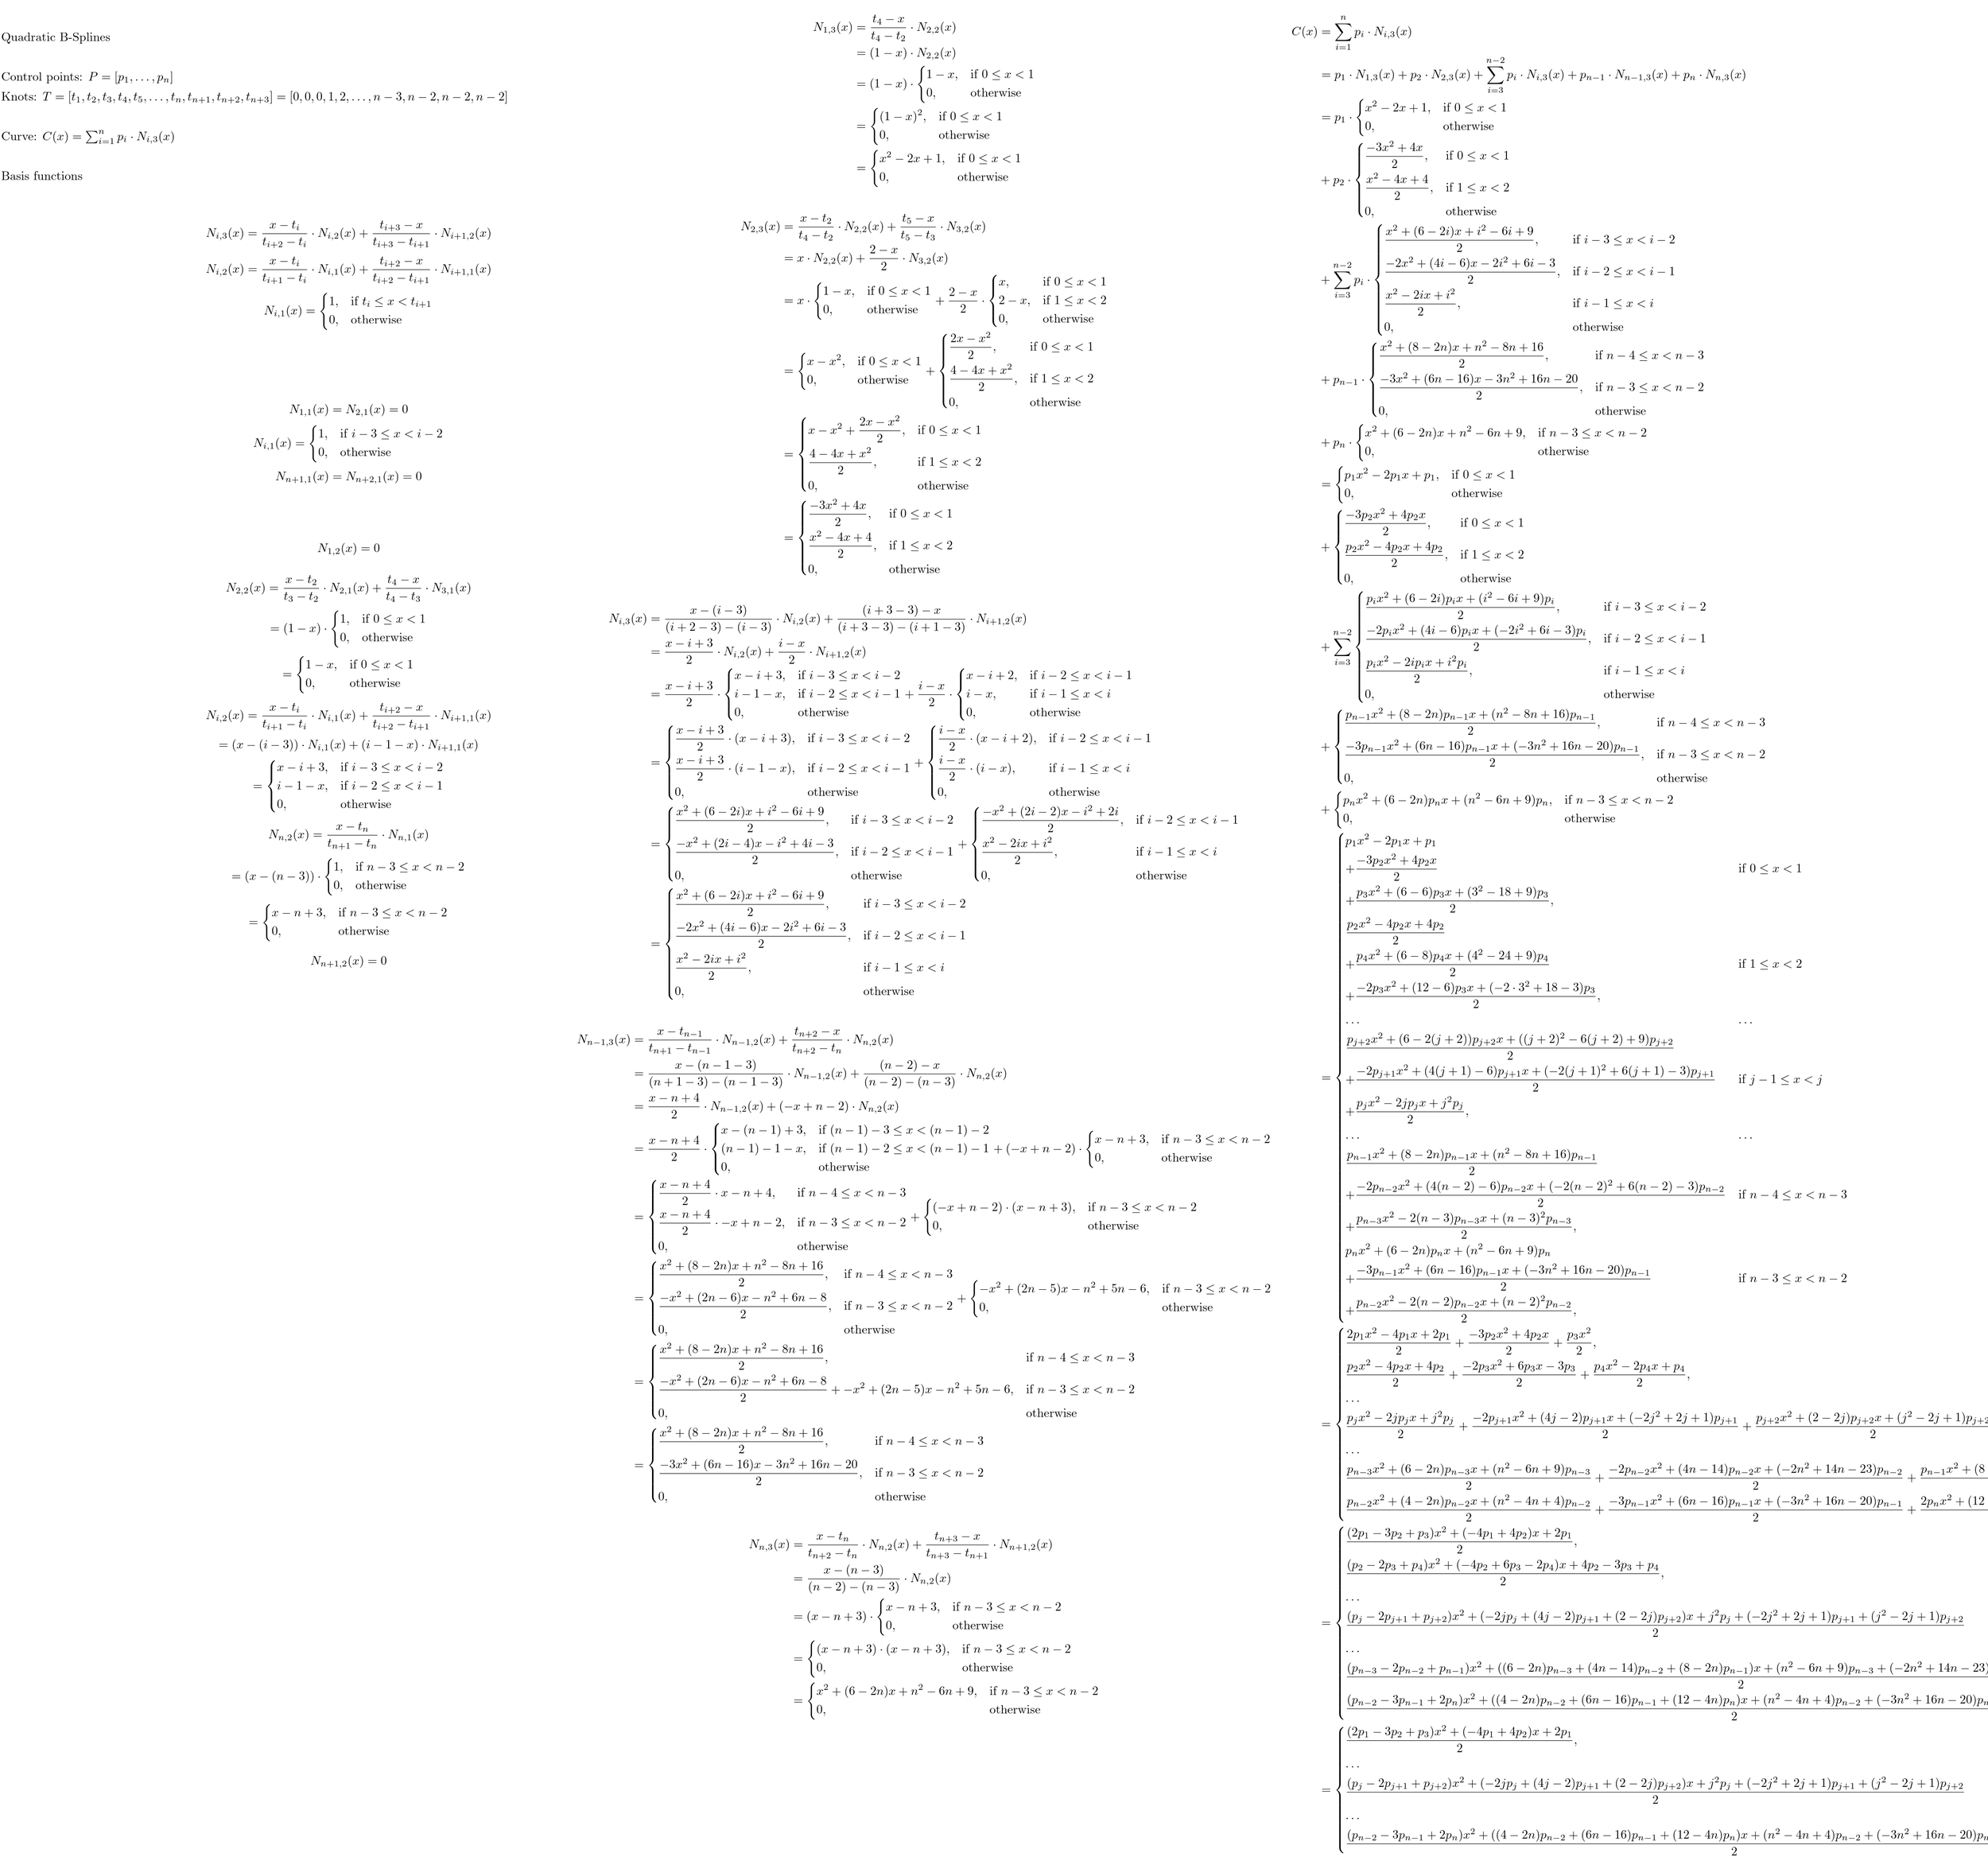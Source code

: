 <?xml version="1.0"?>
<!DOCTYPE ipe SYSTEM "ipe.dtd">
<ipe version="70005" creator="Ipe 7.1.4">
<info created="D:20150729222736" modified="D:20150805012755"/>
<preamble>\usepackage{mathtools}</preamble>
<ipestyle name="basic">
<symbol name="arrow/arc(spx)">
<path stroke="sym-stroke" fill="sym-stroke" pen="sym-pen">
0 0 m
-1 0.333 l
-1 -0.333 l
h
</path>
</symbol>
<symbol name="arrow/farc(spx)">
<path stroke="sym-stroke" fill="white" pen="sym-pen">
0 0 m
-1 0.333 l
-1 -0.333 l
h
</path>
</symbol>
<symbol name="mark/circle(sx)" transformations="translations">
<path fill="sym-stroke">
0.6 0 0 0.6 0 0 e
0.4 0 0 0.4 0 0 e
</path>
</symbol>
<symbol name="mark/disk(sx)" transformations="translations">
<path fill="sym-stroke">
0.6 0 0 0.6 0 0 e
</path>
</symbol>
<symbol name="mark/fdisk(sfx)" transformations="translations">
<group>
<path fill="sym-fill">
0.5 0 0 0.5 0 0 e
</path>
<path fill="sym-stroke" fillrule="eofill">
0.6 0 0 0.6 0 0 e
0.4 0 0 0.4 0 0 e
</path>
</group>
</symbol>
<symbol name="mark/box(sx)" transformations="translations">
<path fill="sym-stroke" fillrule="eofill">
-0.6 -0.6 m
0.6 -0.6 l
0.6 0.6 l
-0.6 0.6 l
h
-0.4 -0.4 m
0.4 -0.4 l
0.4 0.4 l
-0.4 0.4 l
h
</path>
</symbol>
<symbol name="mark/square(sx)" transformations="translations">
<path fill="sym-stroke">
-0.6 -0.6 m
0.6 -0.6 l
0.6 0.6 l
-0.6 0.6 l
h
</path>
</symbol>
<symbol name="mark/fsquare(sfx)" transformations="translations">
<group>
<path fill="sym-fill">
-0.5 -0.5 m
0.5 -0.5 l
0.5 0.5 l
-0.5 0.5 l
h
</path>
<path fill="sym-stroke" fillrule="eofill">
-0.6 -0.6 m
0.6 -0.6 l
0.6 0.6 l
-0.6 0.6 l
h
-0.4 -0.4 m
0.4 -0.4 l
0.4 0.4 l
-0.4 0.4 l
h
</path>
</group>
</symbol>
<symbol name="mark/cross(sx)" transformations="translations">
<group>
<path fill="sym-stroke">
-0.43 -0.57 m
0.57 0.43 l
0.43 0.57 l
-0.57 -0.43 l
h
</path>
<path fill="sym-stroke">
-0.43 0.57 m
0.57 -0.43 l
0.43 -0.57 l
-0.57 0.43 l
h
</path>
</group>
</symbol>
<symbol name="arrow/fnormal(spx)">
<path stroke="sym-stroke" fill="white" pen="sym-pen">
0 0 m
-1 0.333 l
-1 -0.333 l
h
</path>
</symbol>
<symbol name="arrow/pointed(spx)">
<path stroke="sym-stroke" fill="sym-stroke" pen="sym-pen">
0 0 m
-1 0.333 l
-0.8 0 l
-1 -0.333 l
h
</path>
</symbol>
<symbol name="arrow/fpointed(spx)">
<path stroke="sym-stroke" fill="white" pen="sym-pen">
0 0 m
-1 0.333 l
-0.8 0 l
-1 -0.333 l
h
</path>
</symbol>
<symbol name="arrow/linear(spx)">
<path stroke="sym-stroke" pen="sym-pen">
-1 0.333 m
0 0 l
-1 -0.333 l
</path>
</symbol>
<symbol name="arrow/fdouble(spx)">
<path stroke="sym-stroke" fill="white" pen="sym-pen">
0 0 m
-1 0.333 l
-1 -0.333 l
h
-1 0 m
-2 0.333 l
-2 -0.333 l
h
</path>
</symbol>
<symbol name="arrow/double(spx)">
<path stroke="sym-stroke" fill="sym-stroke" pen="sym-pen">
0 0 m
-1 0.333 l
-1 -0.333 l
h
-1 0 m
-2 0.333 l
-2 -0.333 l
h
</path>
</symbol>
<pen name="heavier" value="0.8"/>
<pen name="fat" value="1.2"/>
<pen name="ultrafat" value="2"/>
<symbolsize name="large" value="5"/>
<symbolsize name="small" value="2"/>
<symbolsize name="tiny" value="1.1"/>
<arrowsize name="large" value="10"/>
<arrowsize name="small" value="5"/>
<arrowsize name="tiny" value="3"/>
<color name="red" value="1 0 0"/>
<color name="green" value="0 1 0"/>
<color name="blue" value="0 0 1"/>
<color name="yellow" value="1 1 0"/>
<color name="orange" value="1 0.647 0"/>
<color name="gold" value="1 0.843 0"/>
<color name="purple" value="0.627 0.125 0.941"/>
<color name="gray" value="0.745"/>
<color name="brown" value="0.647 0.165 0.165"/>
<color name="navy" value="0 0 0.502"/>
<color name="pink" value="1 0.753 0.796"/>
<color name="seagreen" value="0.18 0.545 0.341"/>
<color name="turquoise" value="0.251 0.878 0.816"/>
<color name="violet" value="0.933 0.51 0.933"/>
<color name="darkblue" value="0 0 0.545"/>
<color name="darkcyan" value="0 0.545 0.545"/>
<color name="darkgray" value="0.663"/>
<color name="darkgreen" value="0 0.392 0"/>
<color name="darkmagenta" value="0.545 0 0.545"/>
<color name="darkorange" value="1 0.549 0"/>
<color name="darkred" value="0.545 0 0"/>
<color name="lightblue" value="0.678 0.847 0.902"/>
<color name="lightcyan" value="0.878 1 1"/>
<color name="lightgray" value="0.827"/>
<color name="lightgreen" value="0.565 0.933 0.565"/>
<color name="lightyellow" value="1 1 0.878"/>
<dashstyle name="dashed" value="[4] 0"/>
<dashstyle name="dotted" value="[1 3] 0"/>
<dashstyle name="dash dotted" value="[4 2 1 2] 0"/>
<dashstyle name="dash dot dotted" value="[4 2 1 2 1 2] 0"/>
<textsize name="large" value="\large"/>
<textsize name="small" value="\small"/>
<textsize name="tiny" value="\tiny"/>
<textsize name="Large" value="\Large"/>
<textsize name="LARGE" value="\LARGE"/>
<textsize name="huge" value="\huge"/>
<textsize name="Huge" value="\Huge"/>
<textsize name="footnote" value="\footnotesize"/>
<textstyle name="center" begin="\begin{center}" end="\end{center}"/>
<textstyle name="itemize" begin="\begin{itemize}" end="\end{itemize}"/>
<textstyle name="item" begin="\begin{itemize}\item{}" end="\end{itemize}"/>
<gridsize name="4 pts" value="4"/>
<gridsize name="8 pts (~3 mm)" value="8"/>
<gridsize name="16 pts (~6 mm)" value="16"/>
<gridsize name="32 pts (~12 mm)" value="32"/>
<gridsize name="10 pts (~3.5 mm)" value="10"/>
<gridsize name="20 pts (~7 mm)" value="20"/>
<gridsize name="14 pts (~5 mm)" value="14"/>
<gridsize name="28 pts (~10 mm)" value="28"/>
<gridsize name="56 pts (~20 mm)" value="56"/>
<anglesize name="90 deg" value="90"/>
<anglesize name="60 deg" value="60"/>
<anglesize name="45 deg" value="45"/>
<anglesize name="30 deg" value="30"/>
<anglesize name="22.5 deg" value="22.5"/>
<tiling name="falling" angle="-60" step="4" width="1"/>
<tiling name="rising" angle="30" step="4" width="1"/>
</ipestyle>
<ipestyle name="bigpaper">
<layout paper="10000 6000" origin="0 0" frame="10000 6000"/>
</ipestyle>
<page>
<layer name="alpha"/>
<view layers="alpha" active="alpha"/>
<text layer="alpha" matrix="1 0 0 1 16 5120" transformations="translations" pos="16 816" stroke="black" type="label" width="87.948" height="6.926" depth="1.93" valign="baseline">Quadratic B-Splines</text>
<text matrix="1 0 0 1 16 5120" transformations="translations" pos="16 784" stroke="black" type="label" width="138.753" height="7.473" depth="2.49" valign="baseline">$\textrm{Control points: } P = [p_1, \dots, p_n]$</text>
<text matrix="1 0 0 1 16 5120" transformations="translations" pos="16 768" stroke="black" type="label" width="408.51" height="7.473" depth="2.49" valign="baseline">Knots: $T = [t_1, t_2, t_3, t_4, t_5, \dots, t_{n}, t_{n+1}, t_{n+2}, t_{n+3}] = [0,0,0,1,2,\dots, n-3,n-2,n-2,n-2]$</text>
<text matrix="1 0 0 1 16 5120" transformations="translations" pos="16 736" stroke="black" type="label" width="140.002" height="8.011" depth="2.99" valign="baseline">Curve: $C(x) = \sum_{i=1}^n p_i \cdot N_{i,3}(x)$</text>
<text matrix="1 0 0 1 16 5120" transformations="translations" pos="16 704" stroke="black" type="label" width="65.615" height="6.918" depth="0" valign="baseline">Basis functions</text>
<text matrix="1 0 0 1 144 5104" transformations="translations" pos="16 688" stroke="black" type="minipage" width="304" height="46.884" depth="42" valign="top">\[
N_{i,3}(x) = \frac{x - t_i}{t_{i+2}-t_i} \cdot N_{i,2}(x) + \frac{t_{i+3} - x}{t_{i+3}-t_{i+1}} \cdot N_{i+1,2}(x)
\]
\[
N_{i,2}(x) = \frac{x - t_i}{t_{i+1}-t_i} \cdot N_{i,1}(x) + \frac{t_{i+2} - x}{t_{i+2}-t_{i+1}} \cdot N_{i+1,1}(x)
\]
\[
N_{i,1}(x) = \begin{dcases}
    1,&amp; \textrm{if } t_i \leq x &lt; t_{i+1}\\
    0,              &amp; \textrm{otherwise}
\end{dcases}
\]</text>
<text matrix="1 0 0 1 144 4960" transformations="translations" pos="16 688" stroke="black" type="minipage" width="304" height="36.934" depth="32.03" valign="top">\[
N_{1,1}(x) = N_{2,1}(x) = 0
\]
\[
N_{i,1}(x) = \begin{dcases}
    1,&amp; \textrm{if } i-3 \leq x &lt; i-2\\
    0,              &amp; \textrm{otherwise}
\end{dcases}
\]
\[
N_{n+1,1}(x) = N_{n+2,1}(x) = 0
\]
</text>
<text matrix="1 0 0 1 144 4848" transformations="translations" pos="16 688" stroke="black" type="minipage" width="304" height="175.994" depth="171.42" valign="top">\[
N_{1,2}(x) = 0
\]

\[
N_{2,2}(x) = \frac{x - t_2}{t_{3}-t_2} \cdot N_{2,1}(x) + \frac{t_{4} - x}{t_{4}-t_{3}} \cdot N_{3,1}(x)
\]
\[
= (1 - x) \cdot  \begin{dcases}
    1,&amp; \textrm{if } 0 \leq x &lt; 1\\
    0,              &amp; \textrm{otherwise}
\end{dcases}
\]
\[
= \begin{dcases}
    1 - x,&amp; \textrm{if } 0 \leq x &lt; 1\\
    0,              &amp; \textrm{otherwise}
\end{dcases}
\]

\[
N_{i,2}(x) = \frac{x - t_i}{t_{i+1}-t_i} \cdot N_{i,1}(x) + \frac{t_{i+2} - x}{t_{i+2}-t_{i+1}} \cdot N_{i+1,1}(x)
\]
\[
 = (x - (i-3)) \cdot N_{i,1}(x) + (i - 1 - x) \cdot N_{i+1,1}(x)
\]
\[
 = \begin{dcases}
    x - i + 3,&amp; \textrm{if } i - 3 \leq x &lt; i - 2\\
    i - 1 - x,&amp; \textrm{if } i - 2 \leq x &lt; i - 1\\
    0,              &amp; \textrm{otherwise}
\end{dcases}
\]


\[
N_{n,2}(x) = \frac{x - t_n}{t_{n+1}-t_n} \cdot N_{n,1}(x)
\]
\[
= (x - (n - 3)) \cdot  \begin{dcases}
    1,&amp; \textrm{if } n-3 \leq x &lt; n-2\\
    0,              &amp; \textrm{otherwise}
\end{dcases}
\]
\[
= \begin{dcases}
    x - n +3,&amp; \textrm{if } n-3 \leq x &lt; n-2\\
    0,              &amp; \textrm{otherwise}
\end{dcases}
\]

\[
N_{n+1,2}(x) = 0
\]</text>
<text matrix="1 0 0 1 480 5136" transformations="translations" pos="16 832" stroke="black" type="minipage" width="560" height="404.505" depth="400.5" valign="top">\begin{align*}
N_{1,3}(x) &amp;= \frac{t_{4} - x}{t_{4}-t_{2}} \cdot N_{2,2}(x)\\
           &amp;= (1 - x) \cdot N_{2,2}(x)\\
           &amp;= (1 - x) \cdot \begin{dcases}
                             1 - x,          &amp; \textrm{if } 0 \leq x &lt; 1\\
                             0,              &amp; \textrm{otherwise}
                           \end{dcases}\\
           &amp;= \begin{dcases}
               (1 - x)^2,      &amp; \textrm{if } 0 \leq x &lt; 1\\
               0,              &amp; \textrm{otherwise}
             \end{dcases}\\
           &amp;= \begin{dcases}
               x^2 - 2x + 1,   &amp; \textrm{if } 0 \leq x &lt; 1\\
               0,              &amp; \textrm{otherwise}
             \end{dcases}
\end{align*}

\begin{align*}
N_{2,3}(x) &amp;= \frac{x - t_2}{t_4-t_2} \cdot N_{2,2}(x) + \frac{t_5 - x}{t_5-t_3} \cdot N_{3,2}(x)\\
           &amp;= x \cdot N_{2,2}(x) + \frac{2 - x}{2} \cdot N_{3,2}(x)\\
           &amp;= x \cdot \begin{dcases}
                       1 - x,          &amp; \textrm{if } 0 \leq x &lt; 1\\
                       0,              &amp; \textrm{otherwise}
                     \end{dcases}
             + \frac{2 - x}{2} \cdot \begin{dcases}
                                       x,              &amp; \textrm{if } 0 \leq x &lt; 1\\
                                       2 - x,          &amp; \textrm{if } 1 \leq x &lt; 2\\
                                       0,              &amp; \textrm{otherwise}
                                     \end{dcases}\\
           &amp;= \begin{dcases}
               x - x^2,        &amp; \textrm{if } 0 \leq x &lt; 1\\
               0,              &amp; \textrm{otherwise}
             \end{dcases}
            +
             \begin{dcases}
               \frac{2x - x^2}{2},      &amp; \textrm{if } 0 \leq x &lt; 1\\
               \frac{4 - 4x + x^2}{2},  &amp; \textrm{if } 1 \leq x &lt; 2\\
               0,                       &amp; \textrm{otherwise}
             \end{dcases}\\
           &amp;= \begin{dcases}
               x - x^2 + \frac{2x - x^2}{2}, &amp; \textrm{if } 0 \leq x &lt; 1\\
               \frac{4 - 4x + x^2}{2},       &amp; \textrm{if } 1 \leq x &lt; 2\\
               0,                            &amp; \textrm{otherwise}
             \end{dcases}\\
           &amp;= \begin{dcases}
               \frac{-3x^2 + 4x}{2},          &amp; \textrm{if } 0 \leq x &lt; 1\\
               \frac{x^2 - 4x + 4}{2},       &amp; \textrm{if } 1 \leq x &lt; 2\\
               0,                            &amp; \textrm{otherwise}
             \end{dcases}
\end{align*}

\begin{align*}
N_{i,3}(x) &amp;= \frac{x - (i - 3)}{(i + 2 - 3) - (i - 3)} \cdot N_{i,2}(x) + \frac{(i + 3 - 3) - x}{(i + 3 - 3) - (i + 1 - 3)} \cdot N_{i+1,2}(x)\\
           &amp;= \frac{x - i + 3}{2} \cdot N_{i,2}(x) + \frac{i - x}{2} \cdot N_{i+1,2}(x)\\
           &amp;= \frac{x - i + 3}{2} \cdot \begin{dcases}
                                          x - i + 3,      &amp; \textrm{if } i - 3 \leq x &lt; i - 2\\
                                          i - 1 - x,      &amp; \textrm{if } i - 2 \leq x &lt; i - 1\\
                                          0,              &amp; \textrm{otherwise}
                                        \end{dcases}
            + \frac{i - x}{2} \cdot \begin{dcases}
                                      x - i + 2,      &amp; \textrm{if } i - 2 \leq x &lt; i - 1\\
                                      i - x,          &amp; \textrm{if } i - 1 \leq x &lt; i\\
                                      0,              &amp; \textrm{otherwise}
                                    \end{dcases}\\
           &amp;=  \begin{dcases}
                 \frac{x - i + 3}{2} \cdot (x - i + 3), &amp; \textrm{if } i - 3 \leq x &lt; i - 2\\
                 \frac{x - i + 3}{2} \cdot (i - 1 - x), &amp; \textrm{if } i - 2 \leq x &lt; i - 1\\
                 0,                                     &amp; \textrm{otherwise}
               \end{dcases}
            + \begin{dcases}
                \frac{i - x}{2} \cdot (x - i + 2),      &amp; \textrm{if } i - 2 \leq x &lt; i - 1\\
                \frac{i - x}{2} \cdot (i - x),          &amp; \textrm{if } i - 1 \leq x &lt; i\\
                0,              &amp; \textrm{otherwise}
              \end{dcases}\\
           &amp;=  \begin{dcases}
                 \frac{x^2 + (6 - 2i)x + i^2 - 6i + 9}{2},  &amp; \textrm{if } i - 3 \leq x &lt; i - 2\\
                 \frac{-x^2 + (2i - 4)x - i^2 + 4i - 3}{2}, &amp; \textrm{if } i - 2 \leq x &lt; i - 1\\
                 0,                                         &amp; \textrm{otherwise}
               \end{dcases}
            + \begin{dcases}
                \frac{-x^2 + (2i - 2)x - i^2 + 2i}{2},      &amp; \textrm{if } i - 2 \leq x &lt; i - 1\\
                \frac{x^2 - 2ix + i^2}{2},                  &amp; \textrm{if } i - 1 \leq x &lt; i\\
                0,                                          &amp; \textrm{otherwise}
              \end{dcases}\\
           &amp;=  \begin{dcases}
                 \frac{x^2 + (6 - 2i)x + i^2 - 6i + 9}{2},    &amp; \textrm{if } i - 3 \leq x &lt; i - 2\\
                 \frac{-2x^2 + (4i - 6)x - 2i^2 + 6i - 3}{2}, &amp; \textrm{if } i - 2 \leq x &lt; i - 1\\
                 \frac{x^2 - 2ix + i^2}{2},                   &amp; \textrm{if } i - 1 \leq x &lt; i\\
                 0,                                           &amp; \textrm{otherwise}
               \end{dcases}
\end{align*}


</text>
<text matrix="1 0 0 1 480 4320" transformations="translations" pos="16 832" stroke="black" type="minipage" width="560" height="294.669" depth="290.4" valign="top">\begin{align*}
N_{n-1,3}(x) &amp;= \frac{x - t_{n-1}}{t_{n+1}-t_{n-1}} \cdot N_{n-1,2}(x) + \frac{t_{n+2} - x}{t_{n+2}-t_{n}} \cdot N_{n,2}(x)\\
             &amp;= \frac{x - (n-1-3)}{(n+1-3) - (n-1-3)} \cdot N_{n-1,2}(x) + \frac{(n-2) - x}{(n-2) - (n-3)} \cdot N_{n,2}(x)\\
             &amp;= \frac{x - n + 4}{2} \cdot N_{n-1,2}(x) + (-x + n - 2) \cdot N_{n,2}(x)\\
             &amp;= \frac{x - n + 4}{2} \cdot \begin{dcases}
                                            x - (n-1) + 3,      &amp; \textrm{if } (n-1) - 3 \leq x &lt; (n-1) - 2\\
                                            (n-1) - 1 - x,      &amp; \textrm{if } (n-1) - 2 \leq x &lt; (n-1) - 1\\
                                            0,                  &amp; \textrm{otherwise}
                                          \end{dcases}
              + (-x + n - 2) \cdot \begin{dcases}
                                     x - n +3,       &amp; \textrm{if } n - 3 \leq x &lt; n - 2\\
                                     0,              &amp; \textrm{otherwise}
                                   \end{dcases}\\
             &amp;= \begin{dcases}
                  \frac{x - n + 4}{2} \cdot x - n + 4,      &amp; \textrm{if } n - 4 \leq x &lt; n - 3\\
                  \frac{x - n + 4}{2} \cdot -x + n - 2,     &amp; \textrm{if } n - 3 \leq x &lt; n - 2\\
                  0,                                        &amp; \textrm{otherwise}
                \end{dcases}
              + \begin{dcases}
                  (-x + n - 2) \cdot (x - n + 3),       &amp; \textrm{if } n - 3 \leq x &lt; n - 2\\
                  0,                                  &amp; \textrm{otherwise}
                \end{dcases}\\
             &amp;= \begin{dcases}
                  \frac{x^2 + (8 - 2n)x + n^2 - 8n + 16}{2},     &amp; \textrm{if } n - 4 \leq x &lt; n - 3\\
                  \frac{-x^2 + (2n - 6)x - n^2 + 6n - 8}{2},     &amp; \textrm{if } n - 3 \leq x &lt; n - 2\\
                  0,                                             &amp; \textrm{otherwise}
                \end{dcases}
              + \begin{dcases}
                  -x^2 + (2n - 5)x - n^2 + 5n - 6,     &amp; \textrm{if } n - 3 \leq x &lt; n - 2\\
                  0,                                   &amp; \textrm{otherwise}
                \end{dcases}\\
             &amp;= \begin{dcases}
                  \frac{x^2 + (8 - 2n)x + n^2 - 8n + 16}{2},     &amp; \textrm{if } n - 4 \leq x &lt; n - 3\\
                  \frac{-x^2 + (2n - 6)x - n^2 + 6n - 8}{2} + -x^2 + (2n - 5)x - n^2 + 5n - 6,     &amp; \textrm{if } n - 3 \leq x &lt; n - 2\\
                  0,                                             &amp; \textrm{otherwise}
                \end{dcases}\\
             &amp;= \begin{dcases}
                  \frac{x^2 + (8 - 2n)x + n^2 - 8n + 16}{2},      &amp; \textrm{if } n - 4 \leq x &lt; n - 3\\
                  \frac{-3x^2 + (6n - 16)x - 3n^2 + 16n - 20}{2}, &amp; \textrm{if } n - 3 \leq x &lt; n - 2\\
                  0,                                              &amp; \textrm{otherwise}
                \end{dcases}
\end{align*}

\begin{align*}
N_{n,3}(x) &amp;= \frac{x - t_n}{t_{n+2}-t_n} \cdot N_{n,2}(x) + \frac{t_{n+3} - x}{t_{n+3}-t_{n+1}} \cdot N_{n+1,2}(x)\\
           &amp;= \frac{x - (n-3)}{(n-2) - (n-3)} \cdot N_{n,2}(x)\\
           &amp;= (x - n + 3) \cdot \begin{dcases}
                                  x - n + 3,       &amp; \textrm{if } n - 3 \leq x &lt; n - 2\\
                                  0,               &amp; \textrm{otherwise}
                                \end{dcases}\\
           &amp;= \begin{dcases}
                (x - n + 3) \cdot (x - n + 3),       &amp; \textrm{if } n - 3 \leq x &lt; n - 2\\
                0,                                   &amp; \textrm{otherwise}
              \end{dcases}\\
           &amp;= \begin{dcases}
                x^2 + (6 - 2n)x + n^2 - 6n + 9,       &amp; \textrm{if } n - 3 \leq x &lt; n - 2\\
                0,                                    &amp; \textrm{otherwise}
              \end{dcases}\\
\end{align*}</text>
<text matrix="1 0 0 1 1056 5136" transformations="translations" pos="16 832" stroke="black" type="minipage" width="560" height="748.862" depth="745.72" valign="top">\begin{align*}
C(x) &amp;= \sum_{i=1}^n p_i \cdot N_{i,3}(x)\\
     &amp;= p_1 \cdot N_{1,3}(x) + p_2 \cdot N_{2,3}(x) + \sum_{i=3}^{n-2} p_i \cdot N_{i,3}(x) + p_{n-1} \cdot N_{n-1,3}(x) + p_n \cdot N_{n,3}(x)\\
     &amp;= p_1 \cdot \begin{dcases}
                    x^2 - 2x + 1,   &amp; \textrm{if } 0 \leq x &lt; 1\\
                    0,              &amp; \textrm{otherwise}
                  \end{dcases}\\
     &amp;+ p_2 \cdot \begin{dcases}
                    \frac{-3x^2 + 4x}{2},          &amp; \textrm{if } 0 \leq x &lt; 1\\
                    \frac{x^2 - 4x + 4}{2},        &amp; \textrm{if } 1 \leq x &lt; 2\\
                    0,                             &amp; \textrm{otherwise}
                  \end{dcases}\\
     &amp;+ \sum_{i=3}^{n-2} p_i \cdot \begin{dcases}
                                     \frac{x^2 + (6 - 2i)x + i^2 - 6i + 9}{2},    &amp; \textrm{if } i - 3 \leq x &lt; i - 2\\
                                     \frac{-2x^2 + (4i - 6)x - 2i^2 + 6i - 3}{2}, &amp; \textrm{if } i - 2 \leq x &lt; i - 1\\
                                     \frac{x^2 - 2ix + i^2}{2},                   &amp; \textrm{if } i - 1 \leq x &lt; i\\
                                     0,                                           &amp; \textrm{otherwise}
                                   \end{dcases}\\
     &amp;+ p_{n-1} \cdot \begin{dcases}
                        \frac{x^2 + (8 - 2n)x + n^2 - 8n + 16}{2},      &amp; \textrm{if } n - 4 \leq x &lt; n - 3\\
                        \frac{-3x^2 + (6n - 16)x - 3n^2 + 16n - 20}{2}, &amp; \textrm{if } n - 3 \leq x &lt; n - 2\\
                        0,                                              &amp; \textrm{otherwise}
                      \end{dcases}\\
     &amp;+ p_n \cdot \begin{dcases}
                    x^2 + (6 - 2n)x + n^2 - 6n + 9,       &amp; \textrm{if } n - 3 \leq x &lt; n - 2\\
                    0,                                    &amp; \textrm{otherwise}
                  \end{dcases}\\
     &amp;= \begin{dcases}
          p_1x^2 - 2p_1x + p_1,   &amp; \textrm{if } 0 \leq x &lt; 1\\
          0,                      &amp; \textrm{otherwise}
        \end{dcases}\\
     &amp;+ \begin{dcases}
          \frac{-3p_2x^2 + 4p_2x}{2},          &amp; \textrm{if } 0 \leq x &lt; 1\\
          \frac{p_2x^2 - 4p_2x + 4p_2}{2},     &amp; \textrm{if } 1 \leq x &lt; 2\\
          0,                                   &amp; \textrm{otherwise}
        \end{dcases}\\
     &amp;+ \sum_{i=3}^{n-2} \begin{dcases}
                           \frac{p_ix^2 + (6 - 2i)p_ix + (i^2 - 6i + 9)p_i}{2},     &amp; \textrm{if } i - 3 \leq x &lt; i - 2\\
                           \frac{-2p_ix^2 + (4i - 6)p_ix + (-2i^2 + 6i - 3)p_i}{2}, &amp; \textrm{if } i - 2 \leq x &lt; i - 1\\
                           \frac{p_ix^2 - 2ip_ix + i^2p_i}{2},                      &amp; \textrm{if } i - 1 \leq x &lt; i\\
                           0,                                                       &amp; \textrm{otherwise}
                         \end{dcases}\\
     &amp;+ \begin{dcases}
          \frac{p_{n-1}x^2 + (8 - 2n)p_{n-1}x + (n^2 - 8n + 16)p_{n-1}}{2},       &amp; \textrm{if } n - 4 \leq x &lt; n - 3\\
          \frac{-3p_{n-1}x^2 + (6n - 16)p_{n-1}x + (-3n^2 + 16n - 20)p_{n-1}}{2}, &amp; \textrm{if } n - 3 \leq x &lt; n - 2\\
          0,                                                                      &amp; \textrm{otherwise}
        \end{dcases}\\
     &amp;+ \begin{dcases}
          p_nx^2 + (6 - 2n)p_nx + (n^2 - 6n + 9)p_n, &amp; \textrm{if } n - 3 \leq x &lt; n - 2\\
          0,                                         &amp; \textrm{otherwise}
        \end{dcases}\\
     &amp;= \begin{dcases}
          p_1x^2 - 2p_1x + p_1                                  &amp; \ \\
          + \frac{-3p_2x^2 + 4p_2x}{2}                          &amp; \textrm{if } 0 \leq x &lt; 1\\
          + \frac{p_3x^2 + (6 - 6)p_3x + (3^2 - 18 + 9)p_3}{2}, &amp; \ \\
          \frac{p_2x^2 - 4p_2x + 4p_2}{2}                                   &amp; \ \\
          + \frac{p_4x^2 + (6 - 8)p_4x + (4^2 - 24 + 9)p_4}{2}              &amp; \textrm{if } 1 \leq x &lt; 2\\
          + \frac{-2p_3x^2 + (12 - 6)p_3x + (-2 \cdot 3^2 + 18 - 3)p_3}{2}, &amp; \ \\
          \dots &amp; \dots\\
          \frac{p_{j+2}x^2 + (6 - 2(j+2))p_{j+2}x + ((j+2)^2 - 6(j+2) + 9)p_{j+2}}{2}       &amp; \ \\
          + \frac{-2p_{j+1}x^2 + (4(j+1) - 6)p_{j+1}x + (-2(j+1)^2 + 6(j+1) - 3)p_{j+1}}{2} &amp; \textrm{if } j - 1 \leq x &lt; j\\
          + \frac{p_jx^2 - 2jp_jx + j^2p_j}{2},                                             &amp; \ \\
          \dots &amp; \dots\\
          \frac{p_{n-1}x^2 + (8 - 2n)p_{n-1}x + (n^2 - 8n + 16)p_{n-1}}{2}                  &amp; \ \\
          + \frac{-2p_{n-2}x^2 + (4(n-2) - 6)p_{n-2}x + (-2(n-2)^2 + 6(n-2) - 3)p_{n-2}}{2} &amp; \textrm{if } n - 4 \leq x &lt; n - 3\\
          + \frac{p_{n-3}x^2 - 2(n-3)p_{n-3}x + (n-3)^2p_{n-3}}{2},                         &amp; \ \\
          p_nx^2 + (6 - 2n)p_nx + (n^2 - 6n + 9)p_n                                &amp; \ \\
          + \frac{-3p_{n-1}x^2 + (6n - 16)p_{n-1}x + (-3n^2 + 16n - 20)p_{n-1}}{2} &amp; \textrm{if } n - 3 \leq x &lt; n - 2\\
          + \frac{p_{n-2}x^2 - 2(n-2)p_{n-2}x + (n-2)^2p_{n-2}}{2},                &amp; 
        \end{dcases}\\
     &amp;= \begin{dcases}
          \frac{2p_1x^2 - 4p_1x + 2p_1}{2} + \frac{-3p_2x^2 + 4p_2x}{2} + \frac{p_3x^2}{2}, &amp; \textrm{if } 0 \leq x &lt; 1\\
          \frac{p_2x^2 - 4p_2x + 4p_2}{2} + \frac{-2p_3x^2 + 6p_3x - 3p_3}{2} + \frac{p_4x^2 - 2p_4x + p_4}{2}, &amp; \textrm{if } 1 \leq x &lt; 2\\
          \dots &amp; \dots\\
          \frac{p_jx^2 - 2jp_jx + j^2p_j}{2} + \frac{-2p_{j+1}x^2 + (4j - 2)p_{j+1}x + (-2j^2 + 2j + 1)p_{j+1}}{2} + \frac{p_{j+2}x^2 + (2 - 2j)p_{j+2}x + (j^2 - 2j + 1)p_{j+2}}{2} &amp; \textrm{if } j - 1 \leq x &lt; j\\
          \dots &amp; \dots\\
          \frac{p_{n-3}x^2 + (6 - 2n)p_{n-3}x + (n^2 - 6n + 9)p_{n-3}}{2} + \frac{-2p_{n-2}x^2 + (4n - 14)p_{n-2}x + (-2n^2 + 14n - 23)p_{n-2}}{2} + \frac{p_{n-1}x^2 + (8 - 2n)p_{n-1}x + (n^2 - 8n + 16)p_{n-1}}{2} &amp; \textrm{if } n - 4 \leq x &lt; n - 3\\
          \frac{p_{n-2}x^2 + (4 - 2n)p_{n-2}x + (n^2 - 4n + 4)p_{n-2}}{2} + \frac{-3p_{n-1}x^2 + (6n - 16)p_{n-1}x + (-3n^2 + 16n - 20)p_{n-1}}{2} + \frac{2p_nx^2 + (12 - 4n)p_nx + (2n^2 - 12n + 18)p_n}{2} &amp; \textrm{if } n - 3 \leq x &lt; n - 2\\
        \end{dcases}\\
     &amp;= \begin{dcases}
          \frac{(2p_1 - 3p_2 + p_3)x^2 + (-4p_1 + 4p_2)x + 2p_1}{2}, &amp; \textrm{if } 0 \leq x &lt; 1\\
          \frac{(p_2 - 2p_3 + p_4)x^2 + (-4p_2 + 6p_3 - 2p_4)x + 4p_2 - 3p_3 + p_4}{2}, &amp; \textrm{if } 1 \leq x &lt; 2\\
          \dots &amp; \dots\\
          \frac{(p_j - 2p_{j+1} + p_{j+2})x^2 + (-2jp_j + (4j - 2)p_{j+1} + (2 - 2j)p_{j+2})x + j^2p_j + (-2j^2 + 2j + 1)p_{j+1} + (j^2 - 2j + 1)p_{j+2}}{2} &amp; \textrm{if } j - 1 \leq x &lt; j\\
          \dots &amp; \dots\\
          \frac{(p_{n-3} - 2p_{n-2} + p_{n-1})x^2 + ((6 - 2n)p_{n-3} + (4n - 14)p_{n-2} + (8 - 2n)p_{n-1})x + (n^2 - 6n + 9)p_{n-3} + (-2n^2 + 14n - 23)p_{n-2} + (n^2 - 8n + 16)p_{n-1}}{2} &amp; \textrm{if } n - 4 \leq x &lt; n - 3\\
          \frac{(p_{n-2} - 3p_{n-1} + 2p_n)x^2 + ((4 - 2n)p_{n-2} + (6n - 16)p_{n-1} + (12 - 4n)p_n)x + (n^2 - 4n + 4)p_{n-2} + (-3n^2 + 16n - 20)p_{n-1} + (2n^2 - 12n + 18)p_n}{2} &amp; \textrm{if } n - 3 \leq x &lt; n - 2\\
        \end{dcases}\\
     &amp;= \begin{dcases}
          \frac{(2p_1 - 3p_2 + p_3)x^2 + (-4p_1 + 4p_2)x + 2p_1}{2}, &amp; \textrm{if } 0 \leq x &lt; 1\\
          \dots &amp; \dots\\
          \frac{(p_j - 2p_{j+1} + p_{j+2})x^2 + (-2jp_j + (4j - 2)p_{j+1} + (2 - 2j)p_{j+2})x + j^2p_j + (-2j^2 + 2j + 1)p_{j+1} + (j^2 - 2j + 1)p_{j+2}}{2} &amp; \textrm{if } j - 1 \leq x &lt; j\\
          \dots &amp; \dots\\
          \frac{(p_{n-2} - 3p_{n-1} + 2p_n)x^2 + ((4 - 2n)p_{n-2} + (6n - 16)p_{n-1} + (12 - 4n)p_n)x + (n^2 - 4n + 4)p_{n-2} + (-3n^2 + 16n - 20)p_{n-1} + (2n^2 - 12n + 18)p_n}{2} &amp; \textrm{if } n - 3 \leq x &lt; n - 2\\
        \end{dcases}
\end{align*}</text>
</page>
</ipe>
